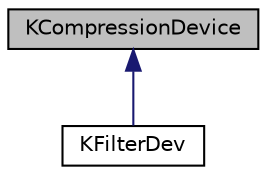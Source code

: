 digraph "KCompressionDevice"
{
  edge [fontname="Helvetica",fontsize="10",labelfontname="Helvetica",labelfontsize="10"];
  node [fontname="Helvetica",fontsize="10",shape=record];
  Node0 [label="KCompressionDevice",height=0.2,width=0.4,color="black", fillcolor="grey75", style="filled", fontcolor="black"];
  Node0 -> Node1 [dir="back",color="midnightblue",fontsize="10",style="solid",fontname="Helvetica"];
  Node1 [label="KFilterDev",height=0.2,width=0.4,color="black", fillcolor="white", style="filled",URL="$classKFilterDev.html",tooltip="A class for reading and writing compressed data onto a device (e.g. "];
}

